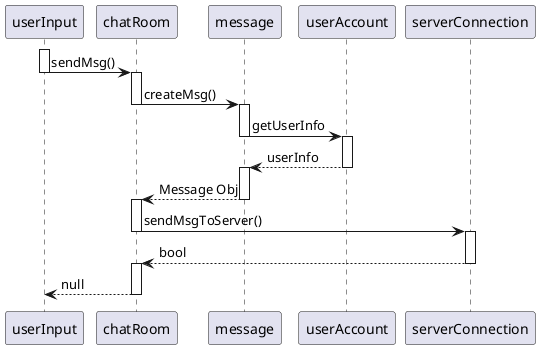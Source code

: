 @startuml
participant userInput
participant chatRoom
participant message
participant userAccount
participant serverConnection

activate userInput

userInput -> chatRoom : sendMsg()
deactivate userInput
activate chatRoom

chatRoom -> message : createMsg()
deactivate chatRoom
activate message

message -> userAccount : getUserInfo
deactivate message
activate userAccount

userAccount --> message : userInfo
deactivate userAccount
activate message

message --> chatRoom : Message Obj
deactivate message
activate chatRoom

chatRoom -> serverConnection : sendMsgToServer()
deactivate chatRoom
activate serverConnection

serverConnection --> chatRoom : bool
deactivate serverConnection
activate chatRoom

chatRoom --> userInput : null
deactivate chatRoom


@enduml